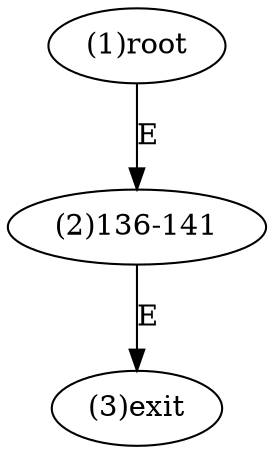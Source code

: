 digraph "" { 
1[ label="(1)root"];
2[ label="(2)136-141"];
3[ label="(3)exit"];
1->2[ label="E"];
2->3[ label="E"];
}